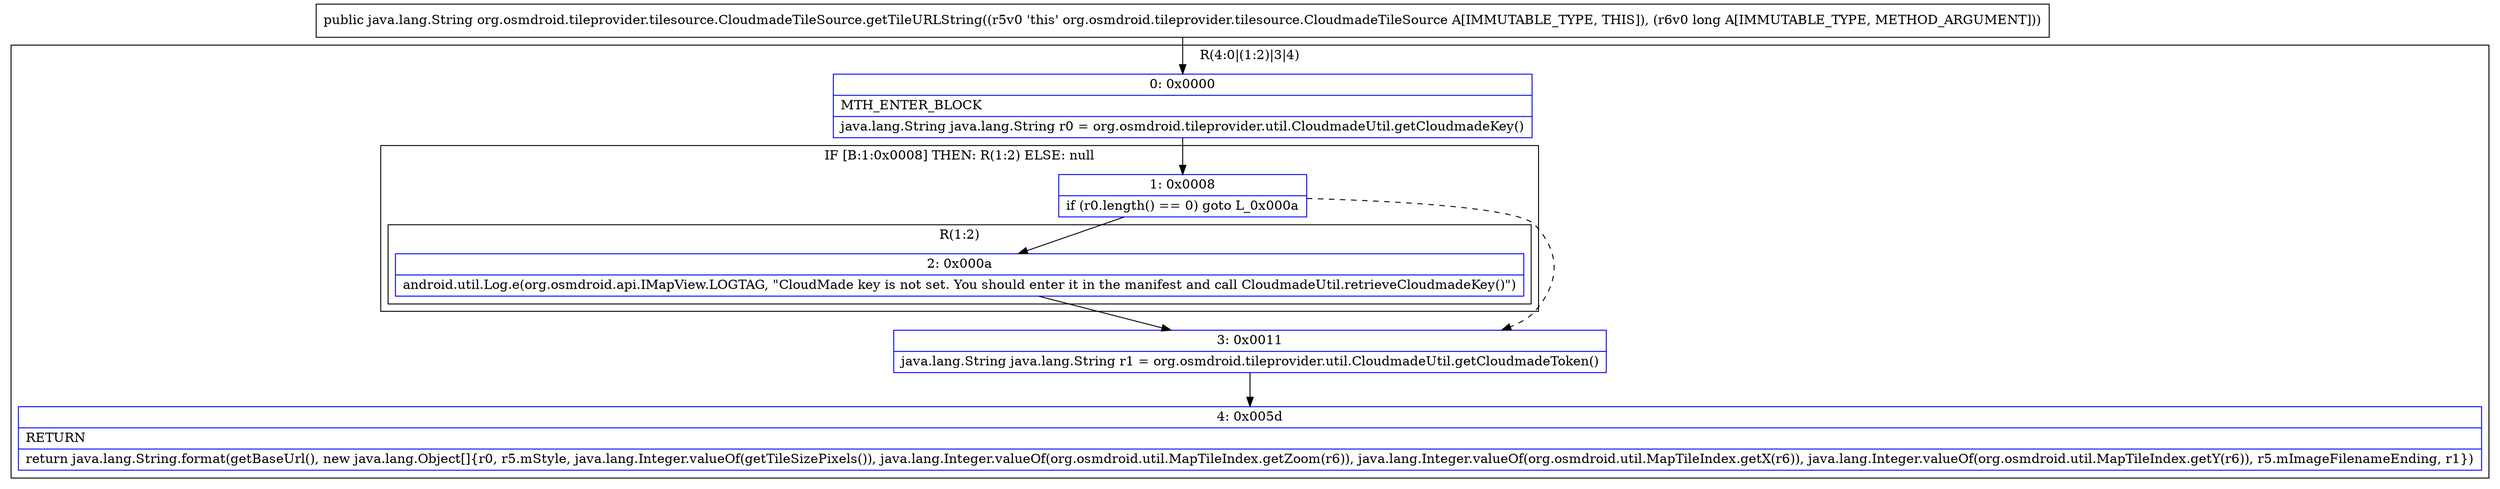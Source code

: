digraph "CFG fororg.osmdroid.tileprovider.tilesource.CloudmadeTileSource.getTileURLString(J)Ljava\/lang\/String;" {
subgraph cluster_Region_968128463 {
label = "R(4:0|(1:2)|3|4)";
node [shape=record,color=blue];
Node_0 [shape=record,label="{0\:\ 0x0000|MTH_ENTER_BLOCK\l|java.lang.String java.lang.String r0 = org.osmdroid.tileprovider.util.CloudmadeUtil.getCloudmadeKey()\l}"];
subgraph cluster_IfRegion_392234818 {
label = "IF [B:1:0x0008] THEN: R(1:2) ELSE: null";
node [shape=record,color=blue];
Node_1 [shape=record,label="{1\:\ 0x0008|if (r0.length() == 0) goto L_0x000a\l}"];
subgraph cluster_Region_892964194 {
label = "R(1:2)";
node [shape=record,color=blue];
Node_2 [shape=record,label="{2\:\ 0x000a|android.util.Log.e(org.osmdroid.api.IMapView.LOGTAG, \"CloudMade key is not set. You should enter it in the manifest and call CloudmadeUtil.retrieveCloudmadeKey()\")\l}"];
}
}
Node_3 [shape=record,label="{3\:\ 0x0011|java.lang.String java.lang.String r1 = org.osmdroid.tileprovider.util.CloudmadeUtil.getCloudmadeToken()\l}"];
Node_4 [shape=record,label="{4\:\ 0x005d|RETURN\l|return java.lang.String.format(getBaseUrl(), new java.lang.Object[]\{r0, r5.mStyle, java.lang.Integer.valueOf(getTileSizePixels()), java.lang.Integer.valueOf(org.osmdroid.util.MapTileIndex.getZoom(r6)), java.lang.Integer.valueOf(org.osmdroid.util.MapTileIndex.getX(r6)), java.lang.Integer.valueOf(org.osmdroid.util.MapTileIndex.getY(r6)), r5.mImageFilenameEnding, r1\})\l}"];
}
MethodNode[shape=record,label="{public java.lang.String org.osmdroid.tileprovider.tilesource.CloudmadeTileSource.getTileURLString((r5v0 'this' org.osmdroid.tileprovider.tilesource.CloudmadeTileSource A[IMMUTABLE_TYPE, THIS]), (r6v0 long A[IMMUTABLE_TYPE, METHOD_ARGUMENT])) }"];
MethodNode -> Node_0;
Node_0 -> Node_1;
Node_1 -> Node_2;
Node_1 -> Node_3[style=dashed];
Node_2 -> Node_3;
Node_3 -> Node_4;
}

